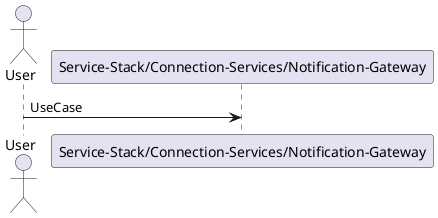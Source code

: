 @startuml
actor User

User -> "Service-Stack/Connection-Services/Notification-Gateway": UseCase

@enduml
